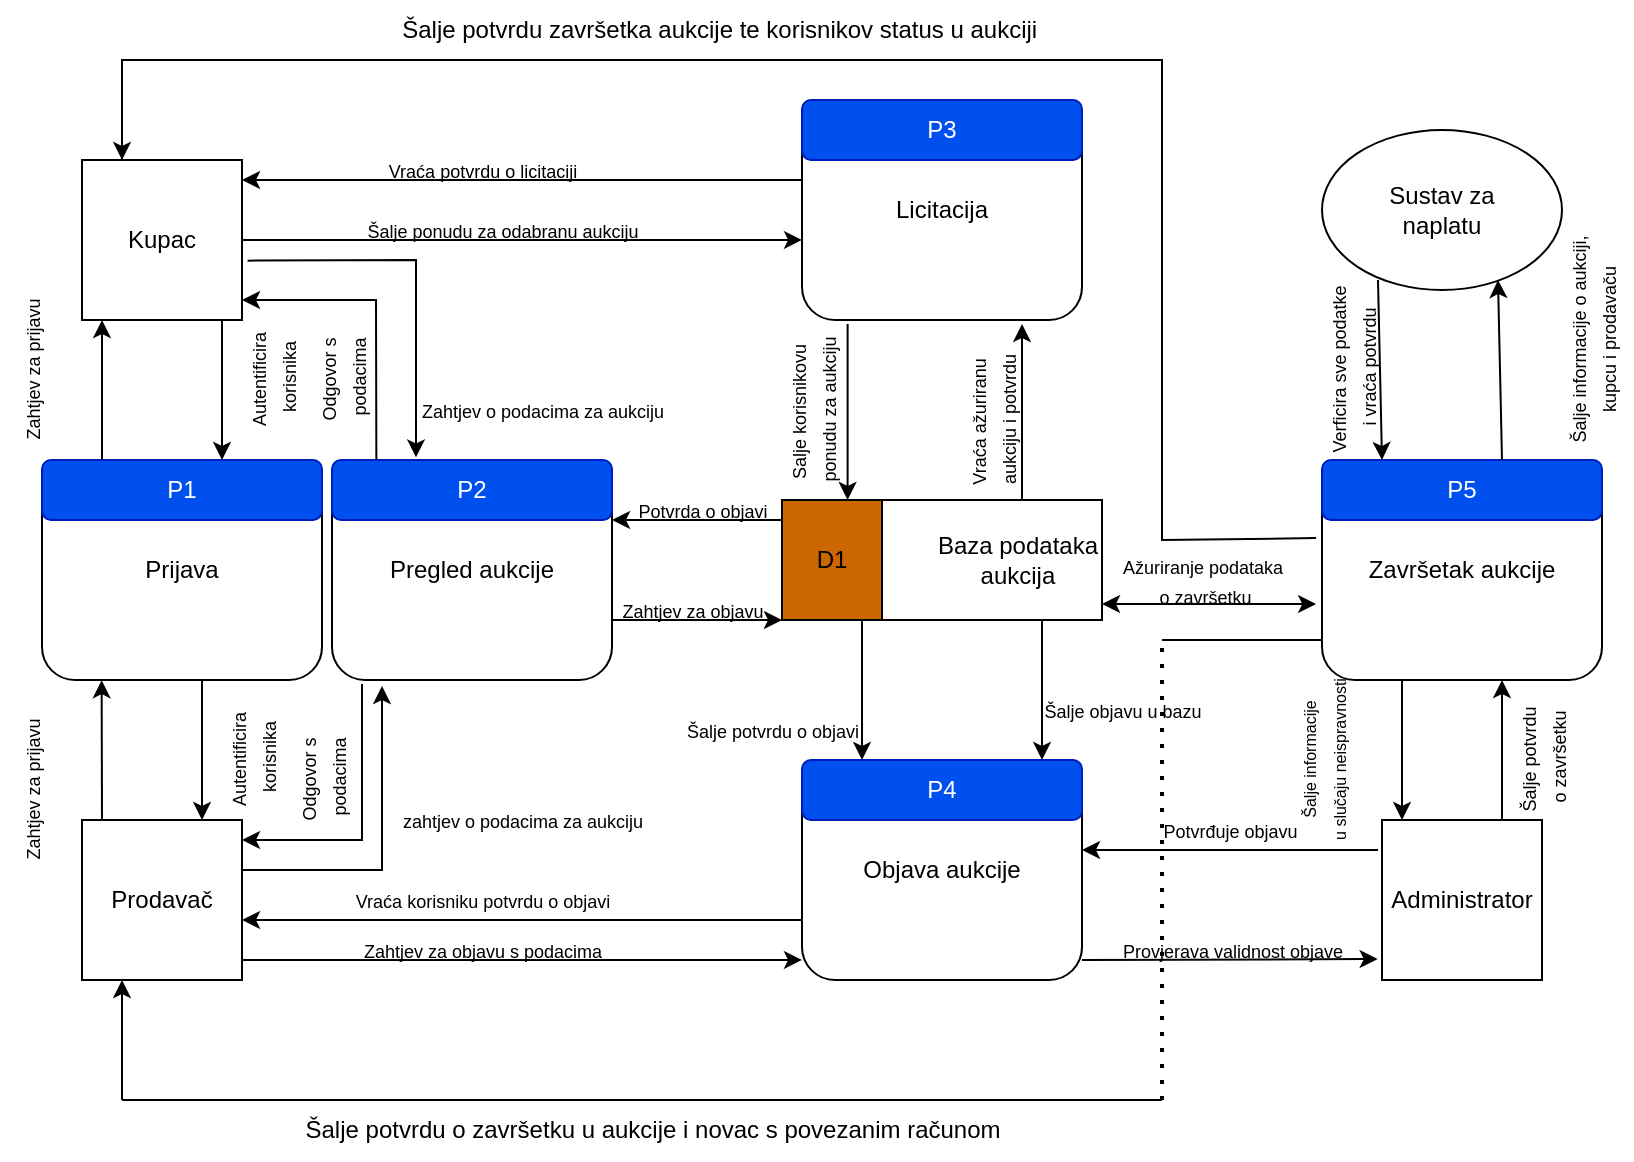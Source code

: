 <mxfile version="27.2.0">
  <diagram name="Online Aukcija Dijagram" id="dddaKmZeun1SkJt7yi96">
    <mxGraphModel dx="1426" dy="741" grid="1" gridSize="10" guides="1" tooltips="1" connect="1" arrows="1" fold="1" page="1" pageScale="1" pageWidth="850" pageHeight="1100" background="#FFFFFF" math="0" shadow="0">
      <root>
        <mxCell id="0" />
        <mxCell id="1" parent="0" />
        <mxCell id="LfhezNj7fZCrbtmwJuY4-60" value="Administrator" style="whiteSpace=wrap;html=1;aspect=fixed;" parent="1" vertex="1">
          <mxGeometry x="710" y="540" width="80" height="80" as="geometry" />
        </mxCell>
        <mxCell id="LfhezNj7fZCrbtmwJuY4-61" value="Prijava" style="rounded=1;whiteSpace=wrap;html=1;" parent="1" vertex="1">
          <mxGeometry x="40" y="360" width="140" height="110" as="geometry" />
        </mxCell>
        <mxCell id="LfhezNj7fZCrbtmwJuY4-63" value="P1" style="rounded=1;whiteSpace=wrap;html=1;fillColor=#0050ef;fontColor=#ffffff;strokeColor=#001DBC;" parent="1" vertex="1">
          <mxGeometry x="40" y="360" width="140" height="30" as="geometry" />
        </mxCell>
        <mxCell id="3glXxpuSbAfWhor-OYfB-1" value="Objava aukcije" style="rounded=1;whiteSpace=wrap;html=1;" parent="1" vertex="1">
          <mxGeometry x="420" y="510" width="140" height="110" as="geometry" />
        </mxCell>
        <mxCell id="3glXxpuSbAfWhor-OYfB-2" value="P4" style="rounded=1;whiteSpace=wrap;html=1;fillColor=#0050ef;fontColor=#ffffff;strokeColor=#001DBC;" parent="1" vertex="1">
          <mxGeometry x="420" y="510" width="140" height="30" as="geometry" />
        </mxCell>
        <mxCell id="3glXxpuSbAfWhor-OYfB-4" value="Licitacija" style="rounded=1;whiteSpace=wrap;html=1;" parent="1" vertex="1">
          <mxGeometry x="420" y="180" width="140" height="110" as="geometry" />
        </mxCell>
        <mxCell id="3glXxpuSbAfWhor-OYfB-5" value="P3" style="rounded=1;whiteSpace=wrap;html=1;fillColor=#0050ef;fontColor=#ffffff;strokeColor=#001DBC;" parent="1" vertex="1">
          <mxGeometry x="420" y="180" width="140" height="30" as="geometry" />
        </mxCell>
        <mxCell id="3glXxpuSbAfWhor-OYfB-6" value="Završetak aukcije" style="rounded=1;whiteSpace=wrap;html=1;" parent="1" vertex="1">
          <mxGeometry x="680" y="360" width="140" height="110" as="geometry" />
        </mxCell>
        <mxCell id="3glXxpuSbAfWhor-OYfB-7" value="P5" style="rounded=1;whiteSpace=wrap;html=1;fillColor=#0050ef;fontColor=#ffffff;strokeColor=#001DBC;" parent="1" vertex="1">
          <mxGeometry x="680" y="360" width="140" height="30" as="geometry" />
        </mxCell>
        <mxCell id="3glXxpuSbAfWhor-OYfB-11" value="&lt;font style=&quot;font-size: 9px;&quot;&gt;Zahtjev za prijavu&lt;/font&gt;" style="text;html=1;align=center;verticalAlign=middle;resizable=0;points=[];autosize=1;strokeColor=none;fillColor=none;rotation=270;" parent="1" vertex="1">
          <mxGeometry x="-10" y="510" width="90" height="30" as="geometry" />
        </mxCell>
        <mxCell id="3glXxpuSbAfWhor-OYfB-13" value="&lt;font style=&quot;font-size: 9px;&quot;&gt;Autentificira&lt;br&gt;&amp;nbsp;korisnika&lt;/font&gt;" style="text;html=1;align=center;verticalAlign=middle;resizable=0;points=[];autosize=1;strokeColor=none;fillColor=none;rotation=270;" parent="1" vertex="1">
          <mxGeometry x="110" y="490" width="70" height="40" as="geometry" />
        </mxCell>
        <mxCell id="3glXxpuSbAfWhor-OYfB-14" value="Kupac" style="whiteSpace=wrap;html=1;aspect=fixed;" parent="1" vertex="1">
          <mxGeometry x="60" y="210" width="80" height="80" as="geometry" />
        </mxCell>
        <mxCell id="3glXxpuSbAfWhor-OYfB-15" value="&lt;font style=&quot;font-size: 9px;&quot;&gt;Zahtjev za prijavu&lt;/font&gt;" style="text;html=1;align=center;verticalAlign=middle;resizable=0;points=[];autosize=1;strokeColor=none;fillColor=none;rotation=270;" parent="1" vertex="1">
          <mxGeometry x="-10" y="300" width="90" height="30" as="geometry" />
        </mxCell>
        <mxCell id="3glXxpuSbAfWhor-OYfB-16" value="" style="endArrow=classic;html=1;rounded=0;entryX=0.213;entryY=1.001;entryDx=0;entryDy=0;entryPerimeter=0;" parent="1" target="LfhezNj7fZCrbtmwJuY4-61" edge="1">
          <mxGeometry width="50" height="50" relative="1" as="geometry">
            <mxPoint x="70" y="540" as="sourcePoint" />
            <mxPoint x="71.94" y="470.0" as="targetPoint" />
          </mxGeometry>
        </mxCell>
        <mxCell id="3glXxpuSbAfWhor-OYfB-18" value="" style="endArrow=classic;html=1;rounded=0;entryX=0.213;entryY=1.001;entryDx=0;entryDy=0;entryPerimeter=0;" parent="1" edge="1">
          <mxGeometry width="50" height="50" relative="1" as="geometry">
            <mxPoint x="130" y="290" as="sourcePoint" />
            <mxPoint x="130" y="360" as="targetPoint" />
          </mxGeometry>
        </mxCell>
        <mxCell id="3glXxpuSbAfWhor-OYfB-19" value="" style="endArrow=classic;html=1;rounded=0;entryX=0.213;entryY=1.001;entryDx=0;entryDy=0;entryPerimeter=0;" parent="1" edge="1">
          <mxGeometry width="50" height="50" relative="1" as="geometry">
            <mxPoint x="120" y="470" as="sourcePoint" />
            <mxPoint x="120" y="540" as="targetPoint" />
          </mxGeometry>
        </mxCell>
        <mxCell id="3glXxpuSbAfWhor-OYfB-20" value="" style="endArrow=classic;html=1;rounded=0;entryX=0.213;entryY=1.001;entryDx=0;entryDy=0;entryPerimeter=0;" parent="1" edge="1">
          <mxGeometry width="50" height="50" relative="1" as="geometry">
            <mxPoint x="70" y="360" as="sourcePoint" />
            <mxPoint x="70" y="290" as="targetPoint" />
          </mxGeometry>
        </mxCell>
        <mxCell id="3glXxpuSbAfWhor-OYfB-21" value="&lt;font style=&quot;font-size: 9px;&quot;&gt;Autentificira&lt;br&gt;&amp;nbsp;korisnika&lt;/font&gt;" style="text;html=1;align=center;verticalAlign=middle;resizable=0;points=[];autosize=1;strokeColor=none;fillColor=none;rotation=270;" parent="1" vertex="1">
          <mxGeometry x="120" y="300" width="70" height="40" as="geometry" />
        </mxCell>
        <mxCell id="3glXxpuSbAfWhor-OYfB-23" value="" style="endArrow=classic;html=1;rounded=0;entryX=0;entryY=0.909;entryDx=0;entryDy=0;entryPerimeter=0;" parent="1" target="3glXxpuSbAfWhor-OYfB-1" edge="1">
          <mxGeometry width="50" height="50" relative="1" as="geometry">
            <mxPoint x="140" y="610" as="sourcePoint" />
            <mxPoint x="280.0" y="610.0" as="targetPoint" />
            <Array as="points" />
          </mxGeometry>
        </mxCell>
        <mxCell id="3glXxpuSbAfWhor-OYfB-24" value="&lt;font style=&quot;font-size: 9px;&quot;&gt;Zahtjev za objavu s podacima&lt;/font&gt;" style="text;html=1;align=center;verticalAlign=middle;resizable=0;points=[];autosize=1;strokeColor=none;fillColor=none;" parent="1" vertex="1">
          <mxGeometry x="190" y="590" width="140" height="30" as="geometry" />
        </mxCell>
        <mxCell id="3glXxpuSbAfWhor-OYfB-31" value="" style="edgeStyle=orthogonalEdgeStyle;rounded=0;orthogonalLoop=1;jettySize=auto;html=1;" parent="1" source="3glXxpuSbAfWhor-OYfB-25" target="3glXxpuSbAfWhor-OYfB-2" edge="1">
          <mxGeometry relative="1" as="geometry">
            <Array as="points">
              <mxPoint x="540" y="470" />
              <mxPoint x="540" y="470" />
            </Array>
          </mxGeometry>
        </mxCell>
        <mxCell id="3glXxpuSbAfWhor-OYfB-25" value="&lt;div align=&quot;right&quot;&gt;Baza podataka&lt;br&gt;&lt;/div&gt;&lt;div align=&quot;center&quot;&gt;aukcija&lt;/div&gt;" style="rounded=0;whiteSpace=wrap;html=1;align=right;" parent="1" vertex="1">
          <mxGeometry x="410" y="380" width="160" height="60" as="geometry" />
        </mxCell>
        <mxCell id="LfhezNj7fZCrbtmwJuY4-59" value="Prodavač" style="whiteSpace=wrap;html=1;aspect=fixed;" parent="1" vertex="1">
          <mxGeometry x="60" y="540" width="80" height="80" as="geometry" />
        </mxCell>
        <mxCell id="3glXxpuSbAfWhor-OYfB-8" value="Pregled aukcije" style="rounded=1;whiteSpace=wrap;html=1;" parent="1" vertex="1">
          <mxGeometry x="185" y="360" width="140" height="110" as="geometry" />
        </mxCell>
        <mxCell id="3glXxpuSbAfWhor-OYfB-29" value="D1" style="rounded=0;whiteSpace=wrap;html=1;fillColor=light-dark(#CC6600,#FF9933);fillStyle=solid;" parent="1" vertex="1">
          <mxGeometry x="410" y="380" width="50" height="60" as="geometry" />
        </mxCell>
        <mxCell id="3glXxpuSbAfWhor-OYfB-32" value="&lt;font style=&quot;font-size: 9px;&quot;&gt;Šalje objavu u bazu&lt;/font&gt;" style="text;html=1;align=center;verticalAlign=middle;resizable=0;points=[];autosize=1;strokeColor=none;fillColor=none;" parent="1" vertex="1">
          <mxGeometry x="530" y="470" width="100" height="30" as="geometry" />
        </mxCell>
        <mxCell id="3glXxpuSbAfWhor-OYfB-33" value="" style="edgeStyle=orthogonalEdgeStyle;rounded=0;orthogonalLoop=1;jettySize=auto;html=1;" parent="1" edge="1">
          <mxGeometry relative="1" as="geometry">
            <mxPoint x="450" y="440" as="sourcePoint" />
            <mxPoint x="450" y="510" as="targetPoint" />
            <Array as="points">
              <mxPoint x="450" y="470" />
              <mxPoint x="450" y="470" />
            </Array>
          </mxGeometry>
        </mxCell>
        <mxCell id="3glXxpuSbAfWhor-OYfB-34" value="&lt;font style=&quot;font-size: 9px;&quot;&gt;Šalje potvrdu o objavi&lt;/font&gt;" style="text;html=1;align=center;verticalAlign=middle;resizable=0;points=[];autosize=1;strokeColor=none;fillColor=none;" parent="1" vertex="1">
          <mxGeometry x="350" y="480" width="110" height="30" as="geometry" />
        </mxCell>
        <mxCell id="3glXxpuSbAfWhor-OYfB-35" value="" style="endArrow=classic;html=1;rounded=0;exitX=0;exitY=1;exitDx=0;exitDy=0;entryX=1;entryY=0.25;entryDx=0;entryDy=0;" parent="1" edge="1">
          <mxGeometry width="50" height="50" relative="1" as="geometry">
            <mxPoint x="420" y="590" as="sourcePoint" />
            <mxPoint x="140" y="590" as="targetPoint" />
          </mxGeometry>
        </mxCell>
        <mxCell id="3glXxpuSbAfWhor-OYfB-36" value="&lt;font style=&quot;font-size: 9px;&quot;&gt;Vraća korisniku potvrdu o objavi&lt;/font&gt;" style="text;html=1;align=center;verticalAlign=middle;resizable=0;points=[];autosize=1;strokeColor=none;fillColor=none;" parent="1" vertex="1">
          <mxGeometry x="185" y="565" width="150" height="30" as="geometry" />
        </mxCell>
        <mxCell id="3glXxpuSbAfWhor-OYfB-37" value="P2" style="rounded=1;whiteSpace=wrap;html=1;fillColor=#0050ef;fontColor=#ffffff;strokeColor=#001DBC;" parent="1" vertex="1">
          <mxGeometry x="185" y="360" width="140" height="30" as="geometry" />
        </mxCell>
        <mxCell id="3glXxpuSbAfWhor-OYfB-48" value="" style="endArrow=classic;html=1;rounded=0;" parent="1" edge="1">
          <mxGeometry width="50" height="50" relative="1" as="geometry">
            <mxPoint x="200" y="472" as="sourcePoint" />
            <mxPoint x="140" y="550" as="targetPoint" />
            <Array as="points">
              <mxPoint x="200" y="550" />
            </Array>
          </mxGeometry>
        </mxCell>
        <mxCell id="3glXxpuSbAfWhor-OYfB-49" value="" style="endArrow=classic;html=1;rounded=0;" parent="1" edge="1">
          <mxGeometry width="50" height="50" relative="1" as="geometry">
            <mxPoint x="140" y="565" as="sourcePoint" />
            <mxPoint x="210" y="473" as="targetPoint" />
            <Array as="points">
              <mxPoint x="210" y="565" />
            </Array>
          </mxGeometry>
        </mxCell>
        <mxCell id="3glXxpuSbAfWhor-OYfB-50" value="&lt;font style=&quot;font-size: 9px;&quot;&gt;zahtjev o podacima za aukciju&lt;/font&gt;" style="text;html=1;align=center;verticalAlign=middle;resizable=0;points=[];autosize=1;strokeColor=none;fillColor=none;" parent="1" vertex="1">
          <mxGeometry x="210" y="525" width="140" height="30" as="geometry" />
        </mxCell>
        <mxCell id="3glXxpuSbAfWhor-OYfB-51" value="" style="endArrow=classic;html=1;rounded=0;entryX=0;entryY=1;entryDx=0;entryDy=0;" parent="1" target="3glXxpuSbAfWhor-OYfB-29" edge="1">
          <mxGeometry width="50" height="50" relative="1" as="geometry">
            <mxPoint x="325" y="440" as="sourcePoint" />
            <mxPoint x="385" y="410" as="targetPoint" />
          </mxGeometry>
        </mxCell>
        <mxCell id="3glXxpuSbAfWhor-OYfB-52" value="&lt;font style=&quot;font-size: 9px;&quot;&gt;Zahtjev za objavu&lt;/font&gt;" style="text;html=1;align=center;verticalAlign=middle;resizable=0;points=[];autosize=1;strokeColor=none;fillColor=none;" parent="1" vertex="1">
          <mxGeometry x="320" y="420" width="90" height="30" as="geometry" />
        </mxCell>
        <mxCell id="3glXxpuSbAfWhor-OYfB-53" value="" style="endArrow=classic;html=1;rounded=0;entryX=0;entryY=1;entryDx=0;entryDy=0;" parent="1" edge="1">
          <mxGeometry width="50" height="50" relative="1" as="geometry">
            <mxPoint x="410" y="390" as="sourcePoint" />
            <mxPoint x="325" y="390" as="targetPoint" />
          </mxGeometry>
        </mxCell>
        <mxCell id="3glXxpuSbAfWhor-OYfB-54" value="&lt;font style=&quot;font-size: 9px;&quot;&gt;Potvrda o objavi&lt;/font&gt;" style="text;html=1;align=center;verticalAlign=middle;resizable=0;points=[];autosize=1;strokeColor=none;fillColor=none;" parent="1" vertex="1">
          <mxGeometry x="325" y="370" width="90" height="30" as="geometry" />
        </mxCell>
        <mxCell id="3glXxpuSbAfWhor-OYfB-55" value="&lt;font style=&quot;font-size: 9px;&quot;&gt;Odgovor s&lt;br&gt;&amp;nbsp;podacima&lt;/font&gt;" style="text;html=1;align=center;verticalAlign=middle;resizable=0;points=[];autosize=1;strokeColor=none;fillColor=none;rotation=270;" parent="1" vertex="1">
          <mxGeometry x="150" y="500" width="60" height="40" as="geometry" />
        </mxCell>
        <mxCell id="3glXxpuSbAfWhor-OYfB-56" value="" style="endArrow=classic;html=1;rounded=0;exitX=0.107;exitY=0;exitDx=0;exitDy=0;exitPerimeter=0;" parent="1" edge="1">
          <mxGeometry width="50" height="50" relative="1" as="geometry">
            <mxPoint x="207.18" y="360" as="sourcePoint" />
            <mxPoint x="140" y="280" as="targetPoint" />
            <Array as="points">
              <mxPoint x="207" y="280" />
            </Array>
          </mxGeometry>
        </mxCell>
        <mxCell id="3glXxpuSbAfWhor-OYfB-58" value="" style="endArrow=classic;html=1;rounded=0;entryX=0.3;entryY=-0.044;entryDx=0;entryDy=0;entryPerimeter=0;exitX=1.035;exitY=0.629;exitDx=0;exitDy=0;exitPerimeter=0;" parent="1" source="3glXxpuSbAfWhor-OYfB-14" target="3glXxpuSbAfWhor-OYfB-37" edge="1">
          <mxGeometry width="50" height="50" relative="1" as="geometry">
            <mxPoint x="160" y="260" as="sourcePoint" />
            <mxPoint x="230" y="350" as="targetPoint" />
            <Array as="points">
              <mxPoint x="227" y="260" />
            </Array>
          </mxGeometry>
        </mxCell>
        <mxCell id="3glXxpuSbAfWhor-OYfB-59" value="&lt;font style=&quot;font-size: 9px;&quot;&gt;Zahtjev o podacima za aukciju&lt;/font&gt;" style="text;html=1;align=center;verticalAlign=middle;resizable=0;points=[];autosize=1;strokeColor=none;fillColor=none;" parent="1" vertex="1">
          <mxGeometry x="220" y="320" width="140" height="30" as="geometry" />
        </mxCell>
        <mxCell id="3glXxpuSbAfWhor-OYfB-60" value="&lt;font style=&quot;font-size: 9px;&quot;&gt;Odgovor s&lt;br&gt;&amp;nbsp;podacima&lt;/font&gt;" style="text;html=1;align=center;verticalAlign=middle;resizable=0;points=[];autosize=1;strokeColor=none;fillColor=none;rotation=270;" parent="1" vertex="1">
          <mxGeometry x="160" y="300" width="60" height="40" as="geometry" />
        </mxCell>
        <mxCell id="3glXxpuSbAfWhor-OYfB-61" value="" style="endArrow=classic;html=1;rounded=0;entryX=0;entryY=0.636;entryDx=0;entryDy=0;entryPerimeter=0;" parent="1" target="3glXxpuSbAfWhor-OYfB-4" edge="1">
          <mxGeometry width="50" height="50" relative="1" as="geometry">
            <mxPoint x="140" y="250" as="sourcePoint" />
            <mxPoint x="190" y="200" as="targetPoint" />
          </mxGeometry>
        </mxCell>
        <mxCell id="3glXxpuSbAfWhor-OYfB-62" value="&lt;font style=&quot;font-size: 9px;&quot;&gt;Šalje ponudu za odabranu aukciju&lt;/font&gt;" style="text;html=1;align=center;verticalAlign=middle;resizable=0;points=[];autosize=1;strokeColor=none;fillColor=none;" parent="1" vertex="1">
          <mxGeometry x="190" y="230" width="160" height="30" as="geometry" />
        </mxCell>
        <mxCell id="3glXxpuSbAfWhor-OYfB-63" value="" style="endArrow=classic;html=1;rounded=0;exitX=0.163;exitY=1.018;exitDx=0;exitDy=0;exitPerimeter=0;entryX=0.656;entryY=0;entryDx=0;entryDy=0;entryPerimeter=0;" parent="1" source="3glXxpuSbAfWhor-OYfB-4" target="3glXxpuSbAfWhor-OYfB-29" edge="1">
          <mxGeometry width="50" height="50" relative="1" as="geometry">
            <mxPoint x="450" y="345" as="sourcePoint" />
            <mxPoint x="500" y="295" as="targetPoint" />
          </mxGeometry>
        </mxCell>
        <mxCell id="3glXxpuSbAfWhor-OYfB-64" value="&lt;font style=&quot;font-size: 9px;&quot;&gt;Salje korisnikovu&amp;nbsp;&lt;br&gt;ponudu za aukciju&lt;/font&gt;" style="text;html=1;align=center;verticalAlign=middle;resizable=0;points=[];autosize=1;strokeColor=none;fillColor=none;rotation=270;" parent="1" vertex="1">
          <mxGeometry x="375" y="315" width="100" height="40" as="geometry" />
        </mxCell>
        <mxCell id="3glXxpuSbAfWhor-OYfB-66" value="" style="endArrow=classic;html=1;rounded=0;exitX=0.163;exitY=1.018;exitDx=0;exitDy=0;exitPerimeter=0;entryX=0.656;entryY=0;entryDx=0;entryDy=0;entryPerimeter=0;" parent="1" edge="1">
          <mxGeometry width="50" height="50" relative="1" as="geometry">
            <mxPoint x="530" y="380" as="sourcePoint" />
            <mxPoint x="530" y="292" as="targetPoint" />
          </mxGeometry>
        </mxCell>
        <mxCell id="3glXxpuSbAfWhor-OYfB-67" value="&lt;div&gt;&lt;font style=&quot;font-size: 9px;&quot;&gt;Vraća ažuriranu&amp;nbsp;&lt;br&gt;aukciju i potvrdu&lt;/font&gt;&lt;/div&gt;" style="text;html=1;align=center;verticalAlign=middle;resizable=0;points=[];autosize=1;strokeColor=none;fillColor=none;rotation=270;" parent="1" vertex="1">
          <mxGeometry x="470" y="320" width="90" height="40" as="geometry" />
        </mxCell>
        <mxCell id="3glXxpuSbAfWhor-OYfB-68" value="" style="endArrow=classic;html=1;rounded=0;entryX=0;entryY=0.636;entryDx=0;entryDy=0;entryPerimeter=0;" parent="1" edge="1">
          <mxGeometry width="50" height="50" relative="1" as="geometry">
            <mxPoint x="420" y="220" as="sourcePoint" />
            <mxPoint x="140" y="220" as="targetPoint" />
          </mxGeometry>
        </mxCell>
        <mxCell id="3glXxpuSbAfWhor-OYfB-69" value="&lt;font style=&quot;font-size: 9px;&quot;&gt;Vraća potvrdu o licitaciji&lt;/font&gt;" style="text;html=1;align=center;verticalAlign=middle;resizable=0;points=[];autosize=1;strokeColor=none;fillColor=none;" parent="1" vertex="1">
          <mxGeometry x="200" y="200" width="120" height="30" as="geometry" />
        </mxCell>
        <mxCell id="3glXxpuSbAfWhor-OYfB-71" value="Sustav za&lt;br&gt;naplatu" style="ellipse;whiteSpace=wrap;html=1;" parent="1" vertex="1">
          <mxGeometry x="680" y="195" width="120" height="80" as="geometry" />
        </mxCell>
        <mxCell id="3glXxpuSbAfWhor-OYfB-72" value="" style="endArrow=classic;html=1;rounded=0;" parent="1" edge="1">
          <mxGeometry width="50" height="50" relative="1" as="geometry">
            <mxPoint x="770" y="360" as="sourcePoint" />
            <mxPoint x="768" y="270" as="targetPoint" />
          </mxGeometry>
        </mxCell>
        <mxCell id="3glXxpuSbAfWhor-OYfB-73" value="&lt;font style=&quot;font-size: 9px;&quot;&gt;Šalje informacije o aukciji,&lt;br&gt;kupcu i prodavaču&lt;/font&gt;" style="text;html=1;align=center;verticalAlign=middle;resizable=0;points=[];autosize=1;strokeColor=none;fillColor=none;rotation=270;" parent="1" vertex="1">
          <mxGeometry x="750" y="280" width="130" height="40" as="geometry" />
        </mxCell>
        <mxCell id="3glXxpuSbAfWhor-OYfB-74" value="" style="endArrow=classic;html=1;rounded=0;" parent="1" edge="1">
          <mxGeometry width="50" height="50" relative="1" as="geometry">
            <mxPoint x="708" y="270" as="sourcePoint" />
            <mxPoint x="710" y="360" as="targetPoint" />
          </mxGeometry>
        </mxCell>
        <mxCell id="3glXxpuSbAfWhor-OYfB-75" value="&lt;font style=&quot;font-size: 9px;&quot;&gt;Verficira sve podatke&lt;br&gt;&amp;nbsp;i vraća potvrdu&lt;/font&gt;" style="text;html=1;align=center;verticalAlign=middle;resizable=0;points=[];autosize=1;strokeColor=none;fillColor=none;rotation=270;" parent="1" vertex="1">
          <mxGeometry x="640" y="295" width="110" height="40" as="geometry" />
        </mxCell>
        <mxCell id="3glXxpuSbAfWhor-OYfB-76" value="" style="endArrow=classic;html=1;rounded=0;entryX=-0.027;entryY=0.869;entryDx=0;entryDy=0;entryPerimeter=0;" parent="1" target="LfhezNj7fZCrbtmwJuY4-60" edge="1">
          <mxGeometry width="50" height="50" relative="1" as="geometry">
            <mxPoint x="560" y="610" as="sourcePoint" />
            <mxPoint x="610" y="560" as="targetPoint" />
          </mxGeometry>
        </mxCell>
        <mxCell id="3glXxpuSbAfWhor-OYfB-77" value="&lt;font style=&quot;font-size: 9px;&quot;&gt;Provjerava validnost objave&lt;/font&gt;" style="text;html=1;align=center;verticalAlign=middle;resizable=0;points=[];autosize=1;strokeColor=none;fillColor=none;" parent="1" vertex="1">
          <mxGeometry x="570" y="590" width="130" height="30" as="geometry" />
        </mxCell>
        <mxCell id="3glXxpuSbAfWhor-OYfB-78" value="" style="endArrow=classic;html=1;rounded=0;entryX=-0.027;entryY=0.869;entryDx=0;entryDy=0;entryPerimeter=0;" parent="1" edge="1">
          <mxGeometry width="50" height="50" relative="1" as="geometry">
            <mxPoint x="708" y="555" as="sourcePoint" />
            <mxPoint x="560" y="555" as="targetPoint" />
          </mxGeometry>
        </mxCell>
        <mxCell id="3glXxpuSbAfWhor-OYfB-80" value="&lt;font style=&quot;font-size: 9px;&quot;&gt;Potvrđuje objavu&amp;nbsp;&lt;/font&gt;" style="text;html=1;align=center;verticalAlign=middle;resizable=0;points=[];autosize=1;strokeColor=none;fillColor=none;" parent="1" vertex="1">
          <mxGeometry x="590" y="530" width="90" height="30" as="geometry" />
        </mxCell>
        <mxCell id="3glXxpuSbAfWhor-OYfB-81" value="" style="endArrow=classic;html=1;rounded=0;entryX=0;entryY=0;entryDx=0;entryDy=0;" parent="1" edge="1">
          <mxGeometry width="50" height="50" relative="1" as="geometry">
            <mxPoint x="720" y="470" as="sourcePoint" />
            <mxPoint x="720" y="540" as="targetPoint" />
          </mxGeometry>
        </mxCell>
        <mxCell id="3glXxpuSbAfWhor-OYfB-82" value="&lt;font style=&quot;font-size: 8px;&quot;&gt;Šalje informacije&lt;br&gt;u slučaju neispravnosti&lt;/font&gt;" style="text;html=1;align=center;verticalAlign=middle;resizable=0;points=[];autosize=1;strokeColor=none;fillColor=none;rotation=270;" parent="1" vertex="1">
          <mxGeometry x="630" y="490" width="100" height="40" as="geometry" />
        </mxCell>
        <mxCell id="3glXxpuSbAfWhor-OYfB-84" value="" style="endArrow=classic;html=1;rounded=0;entryX=0;entryY=0;entryDx=0;entryDy=0;" parent="1" edge="1">
          <mxGeometry width="50" height="50" relative="1" as="geometry">
            <mxPoint x="770" y="540" as="sourcePoint" />
            <mxPoint x="770" y="470" as="targetPoint" />
          </mxGeometry>
        </mxCell>
        <mxCell id="3glXxpuSbAfWhor-OYfB-85" value="&lt;font style=&quot;font-size: 9px;&quot;&gt;Šalje potvrdu&lt;br&gt;&amp;nbsp;o završetku&lt;/font&gt;" style="text;html=1;align=center;verticalAlign=middle;resizable=0;points=[];autosize=1;strokeColor=none;fillColor=none;rotation=270;" parent="1" vertex="1">
          <mxGeometry x="750" y="490" width="80" height="40" as="geometry" />
        </mxCell>
        <mxCell id="3glXxpuSbAfWhor-OYfB-86" value="" style="endArrow=none;html=1;rounded=0;exitX=-0.021;exitY=0.355;exitDx=0;exitDy=0;exitPerimeter=0;entryX=0.25;entryY=0;entryDx=0;entryDy=0;" parent="1" source="3glXxpuSbAfWhor-OYfB-6" target="3glXxpuSbAfWhor-OYfB-14" edge="1">
          <mxGeometry width="50" height="50" relative="1" as="geometry">
            <mxPoint x="670" y="400" as="sourcePoint" />
            <mxPoint x="80" y="180" as="targetPoint" />
            <Array as="points">
              <mxPoint x="600" y="400" />
              <mxPoint x="600" y="160" />
              <mxPoint x="80" y="160" />
            </Array>
          </mxGeometry>
        </mxCell>
        <mxCell id="3glXxpuSbAfWhor-OYfB-88" value="Šalje potvrdu završetka aukcije te korisnikov status u aukciji&amp;nbsp;" style="text;html=1;align=center;verticalAlign=middle;resizable=0;points=[];autosize=1;strokeColor=none;fillColor=none;" parent="1" vertex="1">
          <mxGeometry x="210" y="130" width="340" height="30" as="geometry" />
        </mxCell>
        <mxCell id="3glXxpuSbAfWhor-OYfB-91" value="" style="endArrow=none;html=1;rounded=0;" parent="1" edge="1">
          <mxGeometry width="50" height="50" relative="1" as="geometry">
            <mxPoint x="600" y="450" as="sourcePoint" />
            <mxPoint x="680" y="450" as="targetPoint" />
          </mxGeometry>
        </mxCell>
        <mxCell id="3glXxpuSbAfWhor-OYfB-92" value="" style="endArrow=none;dashed=1;html=1;dashPattern=1 3;strokeWidth=2;rounded=0;" parent="1" edge="1">
          <mxGeometry width="50" height="50" relative="1" as="geometry">
            <mxPoint x="600" y="680" as="sourcePoint" />
            <mxPoint x="600" y="450" as="targetPoint" />
          </mxGeometry>
        </mxCell>
        <mxCell id="3glXxpuSbAfWhor-OYfB-93" value="" style="endArrow=none;html=1;rounded=0;" parent="1" edge="1">
          <mxGeometry width="50" height="50" relative="1" as="geometry">
            <mxPoint x="80" y="680" as="sourcePoint" />
            <mxPoint x="600" y="680" as="targetPoint" />
          </mxGeometry>
        </mxCell>
        <mxCell id="3glXxpuSbAfWhor-OYfB-94" value="" style="endArrow=classic;html=1;rounded=0;entryX=0.25;entryY=0;entryDx=0;entryDy=0;" parent="1" target="3glXxpuSbAfWhor-OYfB-14" edge="1">
          <mxGeometry width="50" height="50" relative="1" as="geometry">
            <mxPoint x="80" y="160" as="sourcePoint" />
            <mxPoint x="130" y="110" as="targetPoint" />
          </mxGeometry>
        </mxCell>
        <mxCell id="3glXxpuSbAfWhor-OYfB-95" value="" style="endArrow=classic;html=1;rounded=0;entryX=0.25;entryY=1;entryDx=0;entryDy=0;" parent="1" target="LfhezNj7fZCrbtmwJuY4-59" edge="1">
          <mxGeometry width="50" height="50" relative="1" as="geometry">
            <mxPoint x="80" y="680" as="sourcePoint" />
            <mxPoint x="130" y="630" as="targetPoint" />
          </mxGeometry>
        </mxCell>
        <mxCell id="3glXxpuSbAfWhor-OYfB-96" value="Šalje potvrdu o završetku u aukcije i novac s povezanim računom" style="text;html=1;align=center;verticalAlign=middle;resizable=0;points=[];autosize=1;strokeColor=none;fillColor=none;" parent="1" vertex="1">
          <mxGeometry x="160" y="680" width="370" height="30" as="geometry" />
        </mxCell>
        <mxCell id="KrAmvtJAL0OLTIq__6RH-1" value="" style="endArrow=classic;startArrow=classic;html=1;rounded=0;entryX=-0.021;entryY=0.655;entryDx=0;entryDy=0;entryPerimeter=0;" edge="1" parent="1" target="3glXxpuSbAfWhor-OYfB-6">
          <mxGeometry width="50" height="50" relative="1" as="geometry">
            <mxPoint x="570" y="432" as="sourcePoint" />
            <mxPoint x="620" y="385" as="targetPoint" />
          </mxGeometry>
        </mxCell>
        <mxCell id="KrAmvtJAL0OLTIq__6RH-2" value="&lt;font style=&quot;font-size: 9px;&quot;&gt;Ažuriranje podataka&lt;br&gt;&amp;nbsp;o završetku&lt;/font&gt;" style="text;html=1;align=center;verticalAlign=middle;resizable=0;points=[];autosize=1;strokeColor=none;fillColor=none;" vertex="1" parent="1">
          <mxGeometry x="570" y="400" width="100" height="40" as="geometry" />
        </mxCell>
      </root>
    </mxGraphModel>
  </diagram>
</mxfile>
